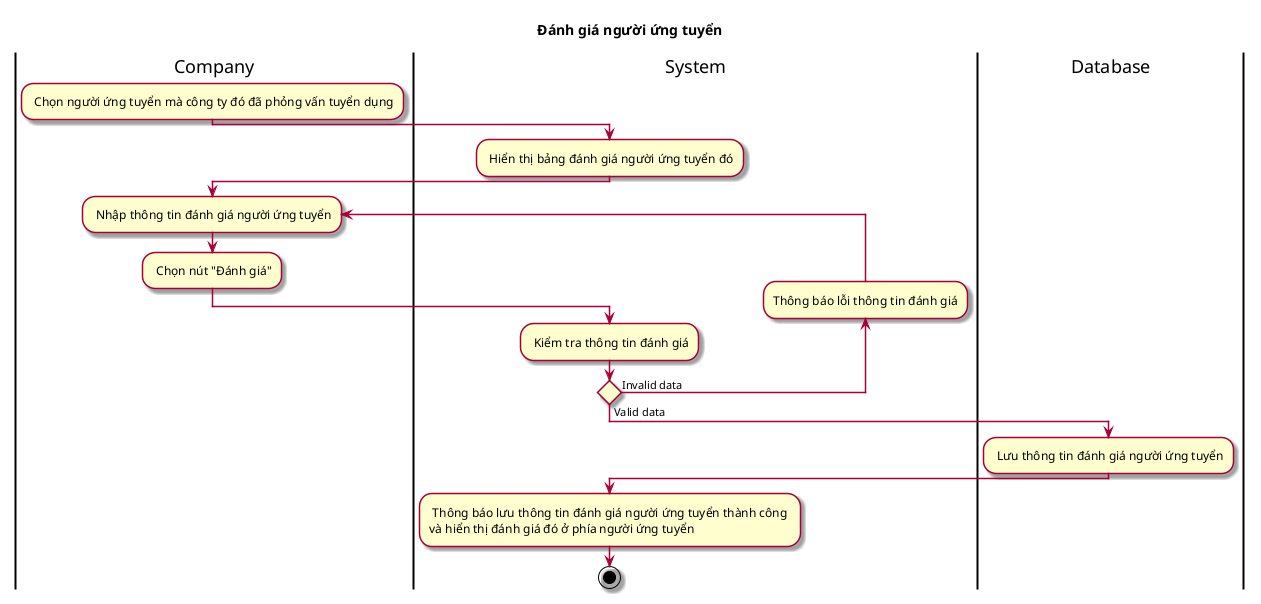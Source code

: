 @startuml ActDanhGiaNguoiUngTuyen
title Đánh giá người ứng tuyển
skin rose 
|Company|
: Chọn người ứng tuyển mà công ty đó đã phỏng vấn tuyển dụng;
|System|
: Hiển thị bảng đánh giá người ứng tuyển đó;
|Company|
repeat: Nhập thông tin đánh giá người ứng tuyển;
: Chọn nút "Đánh giá";
|System|
: Kiểm tra thông tin đánh giá;
backward :Thông báo lỗi thông tin đánh giá;
repeat while () is (Invalid data) not (Valid data)
|Database|
: Lưu thông tin đánh giá người ứng tuyển;
|System|
: Thông báo lưu thông tin đánh giá người ứng tuyển thành công \nvà hiển thị đánh giá đó ở phía người ứng tuyển;
stop
@enduml